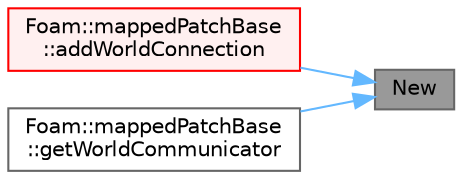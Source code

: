 digraph "New"
{
 // LATEX_PDF_SIZE
  bgcolor="transparent";
  edge [fontname=Helvetica,fontsize=10,labelfontname=Helvetica,labelfontsize=10];
  node [fontname=Helvetica,fontsize=10,shape=box,height=0.2,width=0.4];
  rankdir="RL";
  Node1 [id="Node000001",label="New",height=0.2,width=0.4,color="gray40", fillcolor="grey60", style="filled", fontcolor="black",tooltip=" "];
  Node1 -> Node2 [id="edge1_Node000001_Node000002",dir="back",color="steelblue1",style="solid",tooltip=" "];
  Node2 [id="Node000002",label="Foam::mappedPatchBase\l::addWorldConnection",height=0.2,width=0.4,color="red", fillcolor="#FFF0F0", style="filled",URL="$classFoam_1_1mappedPatchBase.html#a8674f319bc60cc69ee493aae456eaaf2",tooltip=" "];
  Node1 -> Node6 [id="edge2_Node000001_Node000006",dir="back",color="steelblue1",style="solid",tooltip=" "];
  Node6 [id="Node000006",label="Foam::mappedPatchBase\l::getWorldCommunicator",height=0.2,width=0.4,color="grey40", fillcolor="white", style="filled",URL="$classFoam_1_1mappedPatchBase.html#a0cc3d1d792bd9830b06ed0042c98db4e",tooltip=" "];
}
